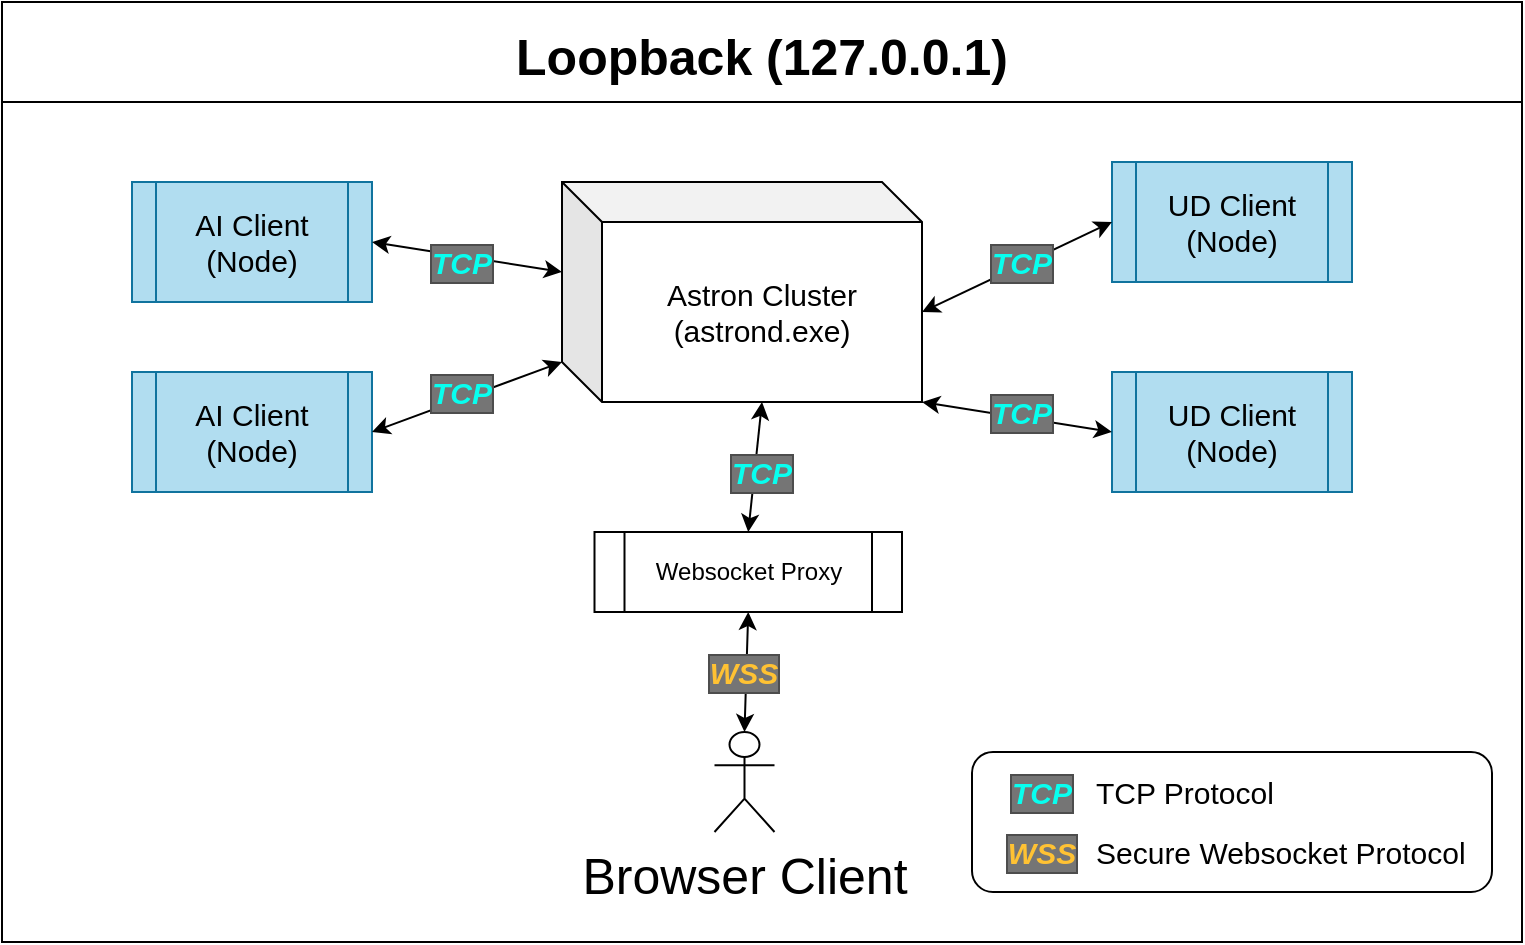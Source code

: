 <mxfile version="19.0.2" type="device" pages="2"><diagram name="Development" id="pn5XaNAnvUMOP5lcG3ZO"><mxGraphModel dx="1310" dy="801" grid="1" gridSize="10" guides="1" tooltips="1" connect="1" arrows="1" fold="1" page="1" pageScale="1" pageWidth="850" pageHeight="1100" math="0" shadow="0"><root><mxCell id="2EBktJLVDD4V8qMUGszI-0"/><mxCell id="2EBktJLVDD4V8qMUGszI-1" parent="2EBktJLVDD4V8qMUGszI-0"/><mxCell id="2EBktJLVDD4V8qMUGszI-9" value="Loopback (127.0.0.1)" style="swimlane;fontSize=25;startSize=50;" parent="2EBktJLVDD4V8qMUGszI-1" vertex="1"><mxGeometry x="45" y="70" width="760" height="470" as="geometry"/></mxCell><mxCell id="2EBktJLVDD4V8qMUGszI-10" value="" style="rounded=1;whiteSpace=wrap;html=1;labelBackgroundColor=none;labelBorderColor=none;fontSize=15;fontColor=default;" parent="2EBktJLVDD4V8qMUGszI-9" vertex="1"><mxGeometry x="485" y="375" width="260" height="70" as="geometry"/></mxCell><mxCell id="2EBktJLVDD4V8qMUGszI-13" value="Astron Cluster (astrond.exe)" style="shape=cube;whiteSpace=wrap;html=1;boundedLbl=1;backgroundOutline=1;darkOpacity=0.05;darkOpacity2=0.1;fontSize=15;" parent="2EBktJLVDD4V8qMUGszI-9" vertex="1"><mxGeometry x="280" y="90" width="180" height="110" as="geometry"/></mxCell><mxCell id="2EBktJLVDD4V8qMUGszI-26" value="AI Client (Node)" style="shape=process;whiteSpace=wrap;html=1;backgroundOutline=1;fontSize=15;fillColor=#b1ddf0;strokeColor=#10739e;" parent="2EBktJLVDD4V8qMUGszI-9" vertex="1"><mxGeometry x="65" y="90" width="120" height="60" as="geometry"/></mxCell><mxCell id="2EBktJLVDD4V8qMUGszI-27" value="AI Client (Node)" style="shape=process;whiteSpace=wrap;html=1;backgroundOutline=1;fontSize=15;fillColor=#b1ddf0;strokeColor=#10739e;" parent="2EBktJLVDD4V8qMUGszI-9" vertex="1"><mxGeometry x="65" y="185" width="120" height="60" as="geometry"/></mxCell><mxCell id="2EBktJLVDD4V8qMUGszI-28" value="UD Client (Node)" style="shape=process;whiteSpace=wrap;html=1;backgroundOutline=1;fontSize=15;fillColor=#b1ddf0;strokeColor=#10739e;" parent="2EBktJLVDD4V8qMUGszI-9" vertex="1"><mxGeometry x="555" y="185" width="120" height="60" as="geometry"/></mxCell><mxCell id="2EBktJLVDD4V8qMUGszI-29" value="UD Client (Node)" style="shape=process;whiteSpace=wrap;html=1;backgroundOutline=1;fontSize=15;fillColor=#b1ddf0;strokeColor=#10739e;" parent="2EBktJLVDD4V8qMUGszI-9" vertex="1"><mxGeometry x="555" y="80" width="120" height="60" as="geometry"/></mxCell><mxCell id="2EBktJLVDD4V8qMUGszI-30" value="" style="endArrow=classic;startArrow=classic;html=1;rounded=0;fontSize=15;exitX=1;exitY=0.5;exitDx=0;exitDy=0;entryX=0;entryY=0;entryDx=0;entryDy=90;entryPerimeter=0;" parent="2EBktJLVDD4V8qMUGszI-9" source="2EBktJLVDD4V8qMUGszI-27" target="2EBktJLVDD4V8qMUGszI-13" edge="1"><mxGeometry width="50" height="50" relative="1" as="geometry"><mxPoint x="350" y="185" as="sourcePoint"/><mxPoint x="400" y="135" as="targetPoint"/></mxGeometry></mxCell><mxCell id="2EBktJLVDD4V8qMUGszI-31" value="" style="endArrow=classic;startArrow=classic;html=1;rounded=0;fontSize=15;exitX=1;exitY=0.5;exitDx=0;exitDy=0;entryX=0;entryY=0;entryDx=0;entryDy=45;entryPerimeter=0;" parent="2EBktJLVDD4V8qMUGszI-9" source="2EBktJLVDD4V8qMUGszI-26" target="2EBktJLVDD4V8qMUGszI-13" edge="1"><mxGeometry width="50" height="50" relative="1" as="geometry"><mxPoint x="350" y="185" as="sourcePoint"/><mxPoint x="225" y="35" as="targetPoint"/></mxGeometry></mxCell><mxCell id="2EBktJLVDD4V8qMUGszI-32" value="" style="endArrow=classic;startArrow=classic;html=1;rounded=0;fontSize=15;exitX=0;exitY=0.5;exitDx=0;exitDy=0;entryX=1;entryY=1;entryDx=0;entryDy=0;entryPerimeter=0;" parent="2EBktJLVDD4V8qMUGszI-9" source="2EBktJLVDD4V8qMUGszI-28" target="2EBktJLVDD4V8qMUGszI-13" edge="1"><mxGeometry width="50" height="50" relative="1" as="geometry"><mxPoint x="350" y="185" as="sourcePoint"/><mxPoint x="400" y="135" as="targetPoint"/></mxGeometry></mxCell><mxCell id="2EBktJLVDD4V8qMUGszI-33" value="" style="endArrow=classic;startArrow=classic;html=1;rounded=0;fontSize=15;exitX=0;exitY=0.5;exitDx=0;exitDy=0;entryX=0;entryY=0;entryDx=180;entryDy=65;entryPerimeter=0;" parent="2EBktJLVDD4V8qMUGszI-9" source="2EBktJLVDD4V8qMUGszI-29" target="2EBktJLVDD4V8qMUGszI-13" edge="1"><mxGeometry width="50" height="50" relative="1" as="geometry"><mxPoint x="350" y="185" as="sourcePoint"/><mxPoint x="460" y="165" as="targetPoint"/></mxGeometry></mxCell><mxCell id="2EBktJLVDD4V8qMUGszI-35" value="TCP" style="text;html=1;strokeColor=none;fillColor=none;align=center;verticalAlign=middle;whiteSpace=wrap;rounded=0;fontSize=15;fontStyle=3;fontColor=#08FFEF;labelBackgroundColor=#757575;labelBorderColor=#4D4D4D;" parent="2EBktJLVDD4V8qMUGszI-9" vertex="1"><mxGeometry x="195" y="175" width="70" height="40" as="geometry"/></mxCell><mxCell id="2EBktJLVDD4V8qMUGszI-40" value="TCP" style="text;html=1;strokeColor=none;fillColor=none;align=center;verticalAlign=middle;whiteSpace=wrap;rounded=0;fontSize=15;fontStyle=3;fontColor=#08FFEF;labelBackgroundColor=#757575;labelBorderColor=#4D4D4D;" parent="2EBktJLVDD4V8qMUGszI-9" vertex="1"><mxGeometry x="485" y="375" width="70" height="40" as="geometry"/></mxCell><mxCell id="2EBktJLVDD4V8qMUGszI-41" value="WSS" style="text;html=1;strokeColor=none;fillColor=none;align=center;verticalAlign=middle;whiteSpace=wrap;rounded=0;fontSize=15;fontStyle=3;fontColor=#FFC233;labelBackgroundColor=#757575;labelBorderColor=#4D4D4D;" parent="2EBktJLVDD4V8qMUGszI-9" vertex="1"><mxGeometry x="485" y="405" width="70" height="40" as="geometry"/></mxCell><mxCell id="2EBktJLVDD4V8qMUGszI-42" value="Secure Websocket Protocol" style="text;html=1;strokeColor=none;fillColor=none;align=left;verticalAlign=middle;whiteSpace=wrap;rounded=0;fontSize=15;fontStyle=0;fontColor=default;labelBackgroundColor=none;labelBorderColor=none;" parent="2EBktJLVDD4V8qMUGszI-9" vertex="1"><mxGeometry x="545" y="405" width="190" height="40" as="geometry"/></mxCell><mxCell id="2EBktJLVDD4V8qMUGszI-43" value="TCP Protocol" style="text;html=1;strokeColor=none;fillColor=none;align=left;verticalAlign=middle;whiteSpace=wrap;rounded=0;fontSize=15;fontStyle=0;fontColor=default;labelBackgroundColor=none;labelBorderColor=none;" parent="2EBktJLVDD4V8qMUGszI-9" vertex="1"><mxGeometry x="545" y="375" width="190" height="40" as="geometry"/></mxCell><mxCell id="2EBktJLVDD4V8qMUGszI-4" value="Browser Client" style="shape=umlActor;verticalLabelPosition=bottom;verticalAlign=top;html=1;outlineConnect=0;fontSize=25;" parent="2EBktJLVDD4V8qMUGszI-9" vertex="1"><mxGeometry x="356.25" y="365" width="30" height="50" as="geometry"/></mxCell><mxCell id="2EBktJLVDD4V8qMUGszI-47" value="" style="endArrow=classic;startArrow=classic;html=1;rounded=0;fontSize=15;fontColor=#08FFEF;exitX=0.5;exitY=0;exitDx=0;exitDy=0;entryX=0;entryY=0;entryDx=100;entryDy=110;entryPerimeter=0;" parent="2EBktJLVDD4V8qMUGszI-9" source="aT9FyOb-DN_lfD_MsuW7-0" target="2EBktJLVDD4V8qMUGszI-13" edge="1"><mxGeometry width="50" height="50" relative="1" as="geometry"><mxPoint x="373.4" y="408.76" as="sourcePoint"/><mxPoint x="375" y="325" as="targetPoint"/></mxGeometry></mxCell><mxCell id="A0sKLA0BXX6gQ76hZ_CY-0" value="TCP" style="text;html=1;strokeColor=none;fillColor=none;align=center;verticalAlign=middle;whiteSpace=wrap;rounded=0;fontSize=15;fontStyle=3;fontColor=#08FFEF;labelBackgroundColor=#757575;labelBorderColor=#4D4D4D;" parent="2EBktJLVDD4V8qMUGszI-9" vertex="1"><mxGeometry x="195" y="110" width="70" height="40" as="geometry"/></mxCell><mxCell id="A0sKLA0BXX6gQ76hZ_CY-1" value="TCP" style="text;html=1;strokeColor=none;fillColor=none;align=center;verticalAlign=middle;whiteSpace=wrap;rounded=0;fontSize=15;fontStyle=3;fontColor=#08FFEF;labelBackgroundColor=#757575;labelBorderColor=#4D4D4D;" parent="2EBktJLVDD4V8qMUGszI-9" vertex="1"><mxGeometry x="475" y="110" width="70" height="40" as="geometry"/></mxCell><mxCell id="A0sKLA0BXX6gQ76hZ_CY-2" value="TCP" style="text;html=1;strokeColor=none;fillColor=none;align=center;verticalAlign=middle;whiteSpace=wrap;rounded=0;fontSize=15;fontStyle=3;fontColor=#08FFEF;labelBackgroundColor=#757575;labelBorderColor=#4D4D4D;" parent="2EBktJLVDD4V8qMUGszI-9" vertex="1"><mxGeometry x="475" y="185" width="70" height="40" as="geometry"/></mxCell><mxCell id="aT9FyOb-DN_lfD_MsuW7-0" value="Websocket Proxy" style="shape=process;whiteSpace=wrap;html=1;backgroundOutline=1;" parent="2EBktJLVDD4V8qMUGszI-9" vertex="1"><mxGeometry x="296.25" y="265" width="153.75" height="40" as="geometry"/></mxCell><mxCell id="aT9FyOb-DN_lfD_MsuW7-1" value="" style="endArrow=classic;startArrow=classic;html=1;rounded=0;exitX=0.5;exitY=0;exitDx=0;exitDy=0;exitPerimeter=0;entryX=0.5;entryY=1;entryDx=0;entryDy=0;" parent="2EBktJLVDD4V8qMUGszI-9" source="2EBktJLVDD4V8qMUGszI-4" target="aT9FyOb-DN_lfD_MsuW7-0" edge="1"><mxGeometry width="50" height="50" relative="1" as="geometry"><mxPoint x="355" y="215" as="sourcePoint"/><mxPoint x="405" y="165" as="targetPoint"/></mxGeometry></mxCell><mxCell id="LX0kHGNnC1zTiA4YAOmn-1" value="WSS" style="text;html=1;strokeColor=none;fillColor=none;align=center;verticalAlign=middle;whiteSpace=wrap;rounded=0;fontSize=15;fontStyle=3;fontColor=#FFC233;labelBackgroundColor=#757575;labelBorderColor=#4D4D4D;" parent="2EBktJLVDD4V8qMUGszI-9" vertex="1"><mxGeometry x="336.25" y="315" width="70" height="40" as="geometry"/></mxCell><mxCell id="aT9FyOb-DN_lfD_MsuW7-2" value="TCP" style="text;html=1;strokeColor=none;fillColor=none;align=center;verticalAlign=middle;whiteSpace=wrap;rounded=0;fontSize=15;fontStyle=3;fontColor=#08FFEF;labelBackgroundColor=#757575;labelBorderColor=#4D4D4D;" parent="2EBktJLVDD4V8qMUGszI-9" vertex="1"><mxGeometry x="345" y="215" width="70" height="40" as="geometry"/></mxCell></root></mxGraphModel></diagram><diagram id="g0kBp_kOdmHf5nKhNuLu" name="Production"><mxGraphModel dx="1747" dy="1068" grid="1" gridSize="10" guides="1" tooltips="1" connect="1" arrows="1" fold="1" page="1" pageScale="1" pageWidth="850" pageHeight="1100" math="0" shadow="0"><root><mxCell id="0"/><mxCell id="1" parent="0"/><mxCell id="HdzZoYg037R56Vf22ij_-2" value="Public Internet" style="ellipse;shape=cloud;whiteSpace=wrap;html=1;align=center;fontSize=25;" parent="1" vertex="1"><mxGeometry x="125" y="810" width="520" height="110" as="geometry"/></mxCell><mxCell id="HdzZoYg037R56Vf22ij_-3" value="Browser Client" style="shape=umlActor;verticalLabelPosition=bottom;verticalAlign=top;html=1;outlineConnect=0;fontSize=25;" parent="1" vertex="1"><mxGeometry x="195" y="960" width="30" height="50" as="geometry"/></mxCell><mxCell id="HdzZoYg037R56Vf22ij_-4" value="Browser Client" style="shape=umlActor;verticalLabelPosition=bottom;verticalAlign=top;html=1;outlineConnect=0;fontSize=25;" parent="1" vertex="1"><mxGeometry x="395" y="990" width="30" height="50" as="geometry"/></mxCell><mxCell id="HdzZoYg037R56Vf22ij_-5" value="Browser Client" style="shape=umlActor;verticalLabelPosition=bottom;verticalAlign=top;html=1;outlineConnect=0;fontSize=25;" parent="1" vertex="1"><mxGeometry x="590" y="960" width="30" height="50" as="geometry"/></mxCell><mxCell id="HdzZoYg037R56Vf22ij_-6" value="" style="endArrow=classic;startArrow=classic;html=1;rounded=0;fontSize=25;exitX=0.5;exitY=0;exitDx=0;exitDy=0;exitPerimeter=0;entryX=0.31;entryY=0.8;entryDx=0;entryDy=0;entryPerimeter=0;" parent="1" source="HdzZoYg037R56Vf22ij_-3" target="HdzZoYg037R56Vf22ij_-2" edge="1"><mxGeometry width="50" height="50" relative="1" as="geometry"><mxPoint x="385" y="860" as="sourcePoint"/><mxPoint x="435" y="810" as="targetPoint"/></mxGeometry></mxCell><mxCell id="HdzZoYg037R56Vf22ij_-7" value="" style="endArrow=classic;startArrow=classic;html=1;rounded=0;fontSize=25;exitX=0.5;exitY=0;exitDx=0;exitDy=0;exitPerimeter=0;entryX=0.55;entryY=0.95;entryDx=0;entryDy=0;entryPerimeter=0;" parent="1" source="HdzZoYg037R56Vf22ij_-4" target="HdzZoYg037R56Vf22ij_-2" edge="1"><mxGeometry width="50" height="50" relative="1" as="geometry"><mxPoint x="385" y="860" as="sourcePoint"/><mxPoint x="435" y="810" as="targetPoint"/></mxGeometry></mxCell><mxCell id="HdzZoYg037R56Vf22ij_-8" value="" style="endArrow=classic;startArrow=classic;html=1;rounded=0;fontSize=25;exitX=0.5;exitY=0;exitDx=0;exitDy=0;exitPerimeter=0;entryX=0.8;entryY=0.8;entryDx=0;entryDy=0;entryPerimeter=0;" parent="1" source="HdzZoYg037R56Vf22ij_-5" target="HdzZoYg037R56Vf22ij_-2" edge="1"><mxGeometry width="50" height="50" relative="1" as="geometry"><mxPoint x="385" y="860" as="sourcePoint"/><mxPoint x="435" y="810" as="targetPoint"/></mxGeometry></mxCell><mxCell id="HdzZoYg037R56Vf22ij_-12" value="Virtual Private Cloud (VPC)" style="swimlane;fontSize=25;startSize=50;" parent="1" vertex="1"><mxGeometry x="20" y="20" width="810" height="780" as="geometry"/></mxCell><mxCell id="HdzZoYg037R56Vf22ij_-71" value="" style="rounded=1;whiteSpace=wrap;html=1;labelBackgroundColor=none;labelBorderColor=none;fontSize=15;fontColor=default;" parent="HdzZoYg037R56Vf22ij_-12" vertex="1"><mxGeometry x="530" y="690" width="260" height="70" as="geometry"/></mxCell><mxCell id="HdzZoYg037R56Vf22ij_-15" value="Load Balancer" style="ellipse;whiteSpace=wrap;html=1;fontSize=15;" parent="HdzZoYg037R56Vf22ij_-12" vertex="1"><mxGeometry x="312.49" y="650" width="155" height="50" as="geometry"/></mxCell><mxCell id="HdzZoYg037R56Vf22ij_-17" value="Client Agent" style="shape=cube;whiteSpace=wrap;html=1;boundedLbl=1;backgroundOutline=1;darkOpacity=0.05;darkOpacity2=0.1;fontSize=15;fillColor=#fad9d5;strokeColor=#ae4132;" parent="HdzZoYg037R56Vf22ij_-12" vertex="1"><mxGeometry x="313.71" y="430" width="130" height="60" as="geometry"/></mxCell><mxCell id="HdzZoYg037R56Vf22ij_-20" value="Message Director" style="shape=cube;whiteSpace=wrap;html=1;boundedLbl=1;backgroundOutline=1;darkOpacity=0.05;darkOpacity2=0.1;fontSize=15;" parent="HdzZoYg037R56Vf22ij_-12" vertex="1"><mxGeometry x="309.96" y="280" width="136.27" height="90" as="geometry"/></mxCell><mxCell id="HdzZoYg037R56Vf22ij_-44" value="Network Firewall" style="rounded=0;whiteSpace=wrap;html=1;fontSize=15;" parent="HdzZoYg037R56Vf22ij_-12" vertex="1"><mxGeometry x="304.99" y="720" width="170" height="40" as="geometry"/></mxCell><mxCell id="HdzZoYg037R56Vf22ij_-67" value="TCP" style="text;html=1;strokeColor=none;fillColor=none;align=center;verticalAlign=middle;whiteSpace=wrap;rounded=0;fontSize=15;fontStyle=3;fontColor=#08FFEF;labelBackgroundColor=#757575;labelBorderColor=#4D4D4D;" parent="HdzZoYg037R56Vf22ij_-12" vertex="1"><mxGeometry x="530" y="690" width="70" height="40" as="geometry"/></mxCell><mxCell id="HdzZoYg037R56Vf22ij_-68" value="WSS" style="text;html=1;strokeColor=none;fillColor=none;align=center;verticalAlign=middle;whiteSpace=wrap;rounded=0;fontSize=15;fontStyle=3;fontColor=#FFC233;labelBackgroundColor=#757575;labelBorderColor=#4D4D4D;" parent="HdzZoYg037R56Vf22ij_-12" vertex="1"><mxGeometry x="530" y="720" width="70" height="40" as="geometry"/></mxCell><mxCell id="HdzZoYg037R56Vf22ij_-69" value="Secure Websocket Protocol" style="text;html=1;strokeColor=none;fillColor=none;align=left;verticalAlign=middle;whiteSpace=wrap;rounded=0;fontSize=15;fontStyle=0;fontColor=default;labelBackgroundColor=none;labelBorderColor=none;" parent="HdzZoYg037R56Vf22ij_-12" vertex="1"><mxGeometry x="590" y="720" width="190" height="40" as="geometry"/></mxCell><mxCell id="HdzZoYg037R56Vf22ij_-70" value="TCP Protocol" style="text;html=1;strokeColor=none;fillColor=none;align=left;verticalAlign=middle;whiteSpace=wrap;rounded=0;fontSize=15;fontStyle=0;fontColor=default;labelBackgroundColor=none;labelBorderColor=none;" parent="HdzZoYg037R56Vf22ij_-12" vertex="1"><mxGeometry x="590" y="690" width="190" height="40" as="geometry"/></mxCell><mxCell id="LgfMO1QONRKG-hof3Pja-1" value="Websocket Proxy" style="shape=cube;whiteSpace=wrap;html=1;boundedLbl=1;backgroundOutline=1;darkOpacity=0.05;darkOpacity2=0.1;fontSize=15;" vertex="1" parent="HdzZoYg037R56Vf22ij_-12"><mxGeometry x="294.97" y="550" width="170" height="50" as="geometry"/></mxCell><mxCell id="LgfMO1QONRKG-hof3Pja-5" value="Database State Server" style="shape=cylinder3;whiteSpace=wrap;html=1;boundedLbl=1;backgroundOutline=1;size=15;fontSize=15;fillColor=#fad7ac;strokeColor=#b46504;" vertex="1" parent="HdzZoYg037R56Vf22ij_-12"><mxGeometry x="549.98" y="260" width="105" height="110" as="geometry"/></mxCell><mxCell id="LgfMO1QONRKG-hof3Pja-8" value="Client Agent" style="shape=cube;whiteSpace=wrap;html=1;boundedLbl=1;backgroundOutline=1;darkOpacity=0.05;darkOpacity2=0.1;fontSize=15;fillColor=#fad9d5;strokeColor=#ae4132;" vertex="1" parent="HdzZoYg037R56Vf22ij_-12"><mxGeometry x="503.72" y="430" width="130" height="60" as="geometry"/></mxCell><mxCell id="LgfMO1QONRKG-hof3Pja-9" value="Websocket Proxy" style="shape=cube;whiteSpace=wrap;html=1;boundedLbl=1;backgroundOutline=1;darkOpacity=0.05;darkOpacity2=0.1;fontSize=15;" vertex="1" parent="HdzZoYg037R56Vf22ij_-12"><mxGeometry x="484.98" y="550" width="170" height="50" as="geometry"/></mxCell><mxCell id="LgfMO1QONRKG-hof3Pja-10" value="Client Agent" style="shape=cube;whiteSpace=wrap;html=1;boundedLbl=1;backgroundOutline=1;darkOpacity=0.05;darkOpacity2=0.1;fontSize=15;fillColor=#fad9d5;strokeColor=#ae4132;" vertex="1" parent="HdzZoYg037R56Vf22ij_-12"><mxGeometry x="126.22" y="430" width="130" height="60" as="geometry"/></mxCell><mxCell id="LgfMO1QONRKG-hof3Pja-11" value="Websocket Proxy" style="shape=cube;whiteSpace=wrap;html=1;boundedLbl=1;backgroundOutline=1;darkOpacity=0.05;darkOpacity2=0.1;fontSize=15;" vertex="1" parent="HdzZoYg037R56Vf22ij_-12"><mxGeometry x="107.48" y="550" width="170" height="50" as="geometry"/></mxCell><mxCell id="LgfMO1QONRKG-hof3Pja-29" value="" style="endArrow=none;html=1;rounded=0;fontSize=15;exitX=0;exitY=0;exitDx=55;exitDy=0;exitPerimeter=0;entryX=0;entryY=0;entryDx=78.135;entryDy=90;entryPerimeter=0;" edge="1" parent="HdzZoYg037R56Vf22ij_-12" source="HdzZoYg037R56Vf22ij_-17" target="HdzZoYg037R56Vf22ij_-20"><mxGeometry width="50" height="50" relative="1" as="geometry"><mxPoint x="380" y="450" as="sourcePoint"/><mxPoint x="381" y="380" as="targetPoint"/></mxGeometry></mxCell><mxCell id="LgfMO1QONRKG-hof3Pja-30" value="" style="endArrow=none;html=1;rounded=0;fontSize=15;exitX=0;exitY=0;exitDx=55;exitDy=0;exitPerimeter=0;entryX=0;entryY=0;entryDx=78.135;entryDy=90;entryPerimeter=0;" edge="1" parent="HdzZoYg037R56Vf22ij_-12" source="LgfMO1QONRKG-hof3Pja-10" target="HdzZoYg037R56Vf22ij_-20"><mxGeometry width="50" height="50" relative="1" as="geometry"><mxPoint x="380" y="450" as="sourcePoint"/><mxPoint x="380" y="380" as="targetPoint"/></mxGeometry></mxCell><mxCell id="LgfMO1QONRKG-hof3Pja-31" value="" style="endArrow=none;html=1;rounded=0;fontSize=15;exitX=0;exitY=0;exitDx=55;exitDy=0;exitPerimeter=0;entryX=0;entryY=0;entryDx=78.135;entryDy=90;entryPerimeter=0;" edge="1" parent="HdzZoYg037R56Vf22ij_-12" source="LgfMO1QONRKG-hof3Pja-8" target="HdzZoYg037R56Vf22ij_-20"><mxGeometry width="50" height="50" relative="1" as="geometry"><mxPoint x="380" y="450" as="sourcePoint"/><mxPoint x="380" y="380" as="targetPoint"/></mxGeometry></mxCell><mxCell id="LgfMO1QONRKG-hof3Pja-34" value="Event Logger" style="shape=cube;whiteSpace=wrap;html=1;boundedLbl=1;backgroundOutline=1;darkOpacity=0.05;darkOpacity2=0.1;fontSize=15;fillColor=#b0e3e6;strokeColor=#0e8088;" vertex="1" parent="HdzZoYg037R56Vf22ij_-12"><mxGeometry x="117.48" y="260" width="110" height="90" as="geometry"/></mxCell><mxCell id="LgfMO1QONRKG-hof3Pja-38" value="" style="endArrow=none;html=1;rounded=0;shadow=0;sketch=0;fontSize=15;strokeWidth=1;exitX=0.5;exitY=0;exitDx=0;exitDy=0;entryX=0;entryY=0;entryDx=95;entryDy=50;entryPerimeter=0;" edge="1" parent="HdzZoYg037R56Vf22ij_-12" source="HdzZoYg037R56Vf22ij_-15" target="LgfMO1QONRKG-hof3Pja-1"><mxGeometry width="50" height="50" relative="1" as="geometry"><mxPoint x="340" y="640" as="sourcePoint"/><mxPoint x="390" y="590" as="targetPoint"/></mxGeometry></mxCell><mxCell id="LgfMO1QONRKG-hof3Pja-40" value="" style="endArrow=none;html=1;rounded=0;shadow=0;sketch=0;fontSize=15;strokeWidth=1;exitX=1;exitY=0;exitDx=0;exitDy=0;entryX=0;entryY=0;entryDx=95;entryDy=50;entryPerimeter=0;" edge="1" parent="HdzZoYg037R56Vf22ij_-12" source="HdzZoYg037R56Vf22ij_-15" target="LgfMO1QONRKG-hof3Pja-9"><mxGeometry width="50" height="50" relative="1" as="geometry"><mxPoint x="340" y="640" as="sourcePoint"/><mxPoint x="390" y="590" as="targetPoint"/></mxGeometry></mxCell><mxCell id="LgfMO1QONRKG-hof3Pja-41" value="" style="endArrow=none;html=1;rounded=0;shadow=0;sketch=0;fontSize=15;strokeWidth=1;exitX=0;exitY=0;exitDx=0;exitDy=0;entryX=0;entryY=0;entryDx=95;entryDy=50;entryPerimeter=0;" edge="1" parent="HdzZoYg037R56Vf22ij_-12" source="HdzZoYg037R56Vf22ij_-15" target="LgfMO1QONRKG-hof3Pja-11"><mxGeometry width="50" height="50" relative="1" as="geometry"><mxPoint x="340" y="640" as="sourcePoint"/><mxPoint x="390" y="590" as="targetPoint"/></mxGeometry></mxCell><mxCell id="LgfMO1QONRKG-hof3Pja-15" value="WSS" style="text;html=1;strokeColor=none;fillColor=none;align=center;verticalAlign=middle;whiteSpace=wrap;rounded=0;fontSize=15;fontStyle=3;fontColor=#FFC233;labelBackgroundColor=#757575;labelBorderColor=#4D4D4D;" vertex="1" parent="HdzZoYg037R56Vf22ij_-12"><mxGeometry x="258.74" y="620" width="70" height="40" as="geometry"/></mxCell><mxCell id="LgfMO1QONRKG-hof3Pja-42" value="WSS" style="text;html=1;strokeColor=none;fillColor=none;align=center;verticalAlign=middle;whiteSpace=wrap;rounded=0;fontSize=15;fontStyle=3;fontColor=#FFC233;labelBackgroundColor=#757575;labelBorderColor=#4D4D4D;" vertex="1" parent="HdzZoYg037R56Vf22ij_-12"><mxGeometry x="354.99" y="610" width="70" height="40" as="geometry"/></mxCell><mxCell id="LgfMO1QONRKG-hof3Pja-43" value="WSS" style="text;html=1;strokeColor=none;fillColor=none;align=center;verticalAlign=middle;whiteSpace=wrap;rounded=0;fontSize=15;fontStyle=3;fontColor=#FFC233;labelBackgroundColor=#757575;labelBorderColor=#4D4D4D;" vertex="1" parent="HdzZoYg037R56Vf22ij_-12"><mxGeometry x="446.23" y="620" width="70" height="40" as="geometry"/></mxCell><mxCell id="LgfMO1QONRKG-hof3Pja-44" value="" style="endArrow=none;html=1;rounded=0;shadow=0;sketch=0;fontSize=15;strokeWidth=1;exitX=0.5;exitY=0;exitDx=0;exitDy=0;entryX=0.5;entryY=1;entryDx=0;entryDy=0;" edge="1" parent="HdzZoYg037R56Vf22ij_-12" source="HdzZoYg037R56Vf22ij_-44" target="HdzZoYg037R56Vf22ij_-15"><mxGeometry width="50" height="50" relative="1" as="geometry"><mxPoint x="340" y="590" as="sourcePoint"/><mxPoint x="390" y="540" as="targetPoint"/></mxGeometry></mxCell><mxCell id="LgfMO1QONRKG-hof3Pja-45" value="" style="endArrow=none;html=1;rounded=0;shadow=0;sketch=0;fontSize=15;strokeWidth=1;exitX=0;exitY=0;exitDx=75;exitDy=0;exitPerimeter=0;entryX=0;entryY=0;entryDx=75;entryDy=60;entryPerimeter=0;" edge="1" parent="HdzZoYg037R56Vf22ij_-12" source="LgfMO1QONRKG-hof3Pja-11" target="LgfMO1QONRKG-hof3Pja-10"><mxGeometry width="50" height="50" relative="1" as="geometry"><mxPoint x="340" y="470" as="sourcePoint"/><mxPoint x="390" y="420" as="targetPoint"/></mxGeometry></mxCell><mxCell id="LgfMO1QONRKG-hof3Pja-46" value="" style="endArrow=none;html=1;rounded=0;shadow=0;sketch=0;fontSize=15;strokeWidth=1;exitX=0;exitY=0;exitDx=75;exitDy=0;exitPerimeter=0;entryX=0;entryY=0;entryDx=75;entryDy=60;entryPerimeter=0;" edge="1" parent="HdzZoYg037R56Vf22ij_-12" source="LgfMO1QONRKG-hof3Pja-1" target="HdzZoYg037R56Vf22ij_-17"><mxGeometry width="50" height="50" relative="1" as="geometry"><mxPoint x="340" y="470" as="sourcePoint"/><mxPoint x="390" y="420" as="targetPoint"/></mxGeometry></mxCell><mxCell id="LgfMO1QONRKG-hof3Pja-47" value="" style="endArrow=none;html=1;rounded=0;shadow=0;sketch=0;fontSize=15;strokeWidth=1;exitX=0;exitY=0;exitDx=75;exitDy=0;exitPerimeter=0;entryX=0;entryY=0;entryDx=75;entryDy=60;entryPerimeter=0;" edge="1" parent="HdzZoYg037R56Vf22ij_-12" source="LgfMO1QONRKG-hof3Pja-9" target="LgfMO1QONRKG-hof3Pja-8"><mxGeometry width="50" height="50" relative="1" as="geometry"><mxPoint x="340" y="470" as="sourcePoint"/><mxPoint x="390" y="420" as="targetPoint"/></mxGeometry></mxCell><mxCell id="dO3i4t3DeQSKxWWex0qA-3" value="TCP" style="text;html=1;strokeColor=none;fillColor=none;align=center;verticalAlign=middle;whiteSpace=wrap;rounded=0;fontSize=15;fontStyle=3;fontColor=#08FFEF;labelBackgroundColor=#757575;labelBorderColor=#4D4D4D;" parent="HdzZoYg037R56Vf22ij_-12" vertex="1"><mxGeometry x="157.48" y="500" width="70" height="40" as="geometry"/></mxCell><mxCell id="LgfMO1QONRKG-hof3Pja-48" value="TCP" style="text;html=1;strokeColor=none;fillColor=none;align=center;verticalAlign=middle;whiteSpace=wrap;rounded=0;fontSize=15;fontStyle=3;fontColor=#08FFEF;labelBackgroundColor=#757575;labelBorderColor=#4D4D4D;" vertex="1" parent="HdzZoYg037R56Vf22ij_-12"><mxGeometry x="344.97" y="500" width="70" height="40" as="geometry"/></mxCell><mxCell id="LgfMO1QONRKG-hof3Pja-49" value="TCP" style="text;html=1;strokeColor=none;fillColor=none;align=center;verticalAlign=middle;whiteSpace=wrap;rounded=0;fontSize=15;fontStyle=3;fontColor=#08FFEF;labelBackgroundColor=#757575;labelBorderColor=#4D4D4D;" vertex="1" parent="HdzZoYg037R56Vf22ij_-12"><mxGeometry x="534.98" y="500" width="70" height="40" as="geometry"/></mxCell><mxCell id="LgfMO1QONRKG-hof3Pja-50" value="" style="endArrow=none;html=1;rounded=0;shadow=0;sketch=0;fontSize=15;strokeWidth=1;entryX=0;entryY=0;entryDx=0;entryDy=35;entryPerimeter=0;exitX=0;exitY=0;exitDx=110;exitDy=55;exitPerimeter=0;" edge="1" parent="HdzZoYg037R56Vf22ij_-12" source="LgfMO1QONRKG-hof3Pja-34" target="HdzZoYg037R56Vf22ij_-20"><mxGeometry width="50" height="50" relative="1" as="geometry"><mxPoint x="340" y="460" as="sourcePoint"/><mxPoint x="390" y="410" as="targetPoint"/></mxGeometry></mxCell><mxCell id="LgfMO1QONRKG-hof3Pja-51" value="" style="endArrow=none;html=1;rounded=0;shadow=0;sketch=0;fontSize=15;strokeWidth=1;entryX=0;entryY=0;entryDx=136.27;entryDy=55;entryPerimeter=0;exitX=0;exitY=0;exitDx=0;exitDy=75;exitPerimeter=0;" edge="1" parent="HdzZoYg037R56Vf22ij_-12" source="LgfMO1QONRKG-hof3Pja-5" target="HdzZoYg037R56Vf22ij_-20"><mxGeometry width="50" height="50" relative="1" as="geometry"><mxPoint x="340" y="460" as="sourcePoint"/><mxPoint x="390" y="410" as="targetPoint"/></mxGeometry></mxCell><mxCell id="LgfMO1QONRKG-hof3Pja-52" value="Security Filtering" style="text;html=1;strokeColor=none;fillColor=none;align=center;verticalAlign=middle;whiteSpace=wrap;rounded=0;fontSize=15;" vertex="1" parent="HdzZoYg037R56Vf22ij_-12"><mxGeometry x="680" y="420" width="120" height="40" as="geometry"/></mxCell><mxCell id="LgfMO1QONRKG-hof3Pja-53" value="Trusted Zone" style="text;html=1;strokeColor=none;fillColor=none;align=center;verticalAlign=middle;whiteSpace=wrap;rounded=0;fontSize=15;" vertex="1" parent="HdzZoYg037R56Vf22ij_-12"><mxGeometry x="690" y="360" width="100" height="40" as="geometry"/></mxCell><mxCell id="LgfMO1QONRKG-hof3Pja-55" value="Virtual Machine" style="swimlane;fontSize=15;startSize=23;" vertex="1" parent="HdzZoYg037R56Vf22ij_-12"><mxGeometry x="88.73" y="80" width="195.02" height="140" as="geometry"/></mxCell><mxCell id="LgfMO1QONRKG-hof3Pja-56" value="State Server" style="shape=process;whiteSpace=wrap;html=1;backgroundOutline=1;fontSize=15;fillColor=#fad7ac;strokeColor=#b46504;" vertex="1" parent="LgfMO1QONRKG-hof3Pja-55"><mxGeometry x="28.12" y="80" width="133.75" height="50" as="geometry"/></mxCell><mxCell id="HdzZoYg037R56Vf22ij_-36" value="AI" style="shape=process;whiteSpace=wrap;html=1;backgroundOutline=1;fontSize=15;fillColor=#b1ddf0;strokeColor=#10739e;" parent="LgfMO1QONRKG-hof3Pja-55" vertex="1"><mxGeometry x="10.03" y="40" width="47.46" height="30" as="geometry"/></mxCell><mxCell id="LgfMO1QONRKG-hof3Pja-60" value="AI" style="shape=process;whiteSpace=wrap;html=1;backgroundOutline=1;fontSize=15;fillColor=#b1ddf0;strokeColor=#10739e;" vertex="1" parent="LgfMO1QONRKG-hof3Pja-55"><mxGeometry x="71.27" y="40" width="47.46" height="30" as="geometry"/></mxCell><mxCell id="LgfMO1QONRKG-hof3Pja-61" value="AI" style="shape=process;whiteSpace=wrap;html=1;backgroundOutline=1;fontSize=15;fillColor=#b1ddf0;strokeColor=#10739e;" vertex="1" parent="LgfMO1QONRKG-hof3Pja-55"><mxGeometry x="135.03" y="40" width="47.46" height="30" as="geometry"/></mxCell><mxCell id="LgfMO1QONRKG-hof3Pja-62" value="" style="endArrow=none;html=1;rounded=0;shadow=0;sketch=0;fontSize=15;strokeWidth=1;entryX=0;entryY=0;entryDx=0;entryDy=0;entryPerimeter=0;exitX=0.5;exitY=1;exitDx=0;exitDy=0;" edge="1" parent="HdzZoYg037R56Vf22ij_-12" source="LgfMO1QONRKG-hof3Pja-55" target="HdzZoYg037R56Vf22ij_-20"><mxGeometry width="50" height="50" relative="1" as="geometry"><mxPoint x="270" y="440" as="sourcePoint"/><mxPoint x="320" y="390" as="targetPoint"/></mxGeometry></mxCell><mxCell id="LgfMO1QONRKG-hof3Pja-63" value="Virtual Machine" style="swimlane;fontSize=15;startSize=23;" vertex="1" parent="HdzZoYg037R56Vf22ij_-12"><mxGeometry x="303.73" y="80" width="195.02" height="140" as="geometry"/></mxCell><mxCell id="LgfMO1QONRKG-hof3Pja-64" value="State Server" style="shape=process;whiteSpace=wrap;html=1;backgroundOutline=1;fontSize=15;fillColor=#fad7ac;strokeColor=#b46504;" vertex="1" parent="LgfMO1QONRKG-hof3Pja-63"><mxGeometry x="28.12" y="80" width="133.75" height="50" as="geometry"/></mxCell><mxCell id="LgfMO1QONRKG-hof3Pja-65" value="AI" style="shape=process;whiteSpace=wrap;html=1;backgroundOutline=1;fontSize=15;fillColor=#b1ddf0;strokeColor=#10739e;" vertex="1" parent="LgfMO1QONRKG-hof3Pja-63"><mxGeometry x="10.03" y="40" width="47.46" height="30" as="geometry"/></mxCell><mxCell id="LgfMO1QONRKG-hof3Pja-66" value="AI" style="shape=process;whiteSpace=wrap;html=1;backgroundOutline=1;fontSize=15;fillColor=#b1ddf0;strokeColor=#10739e;" vertex="1" parent="LgfMO1QONRKG-hof3Pja-63"><mxGeometry x="71.27" y="40" width="47.46" height="30" as="geometry"/></mxCell><mxCell id="LgfMO1QONRKG-hof3Pja-67" value="AI" style="shape=process;whiteSpace=wrap;html=1;backgroundOutline=1;fontSize=15;fillColor=#b1ddf0;strokeColor=#10739e;" vertex="1" parent="LgfMO1QONRKG-hof3Pja-63"><mxGeometry x="135.03" y="40" width="47.46" height="30" as="geometry"/></mxCell><mxCell id="LgfMO1QONRKG-hof3Pja-68" value="" style="endArrow=none;html=1;rounded=0;shadow=0;sketch=0;fontSize=15;strokeWidth=1;entryX=0.5;entryY=1;entryDx=0;entryDy=0;exitX=0;exitY=0;exitDx=58.135;exitDy=0;exitPerimeter=0;" edge="1" parent="HdzZoYg037R56Vf22ij_-12" source="HdzZoYg037R56Vf22ij_-20" target="LgfMO1QONRKG-hof3Pja-63"><mxGeometry width="50" height="50" relative="1" as="geometry"><mxPoint x="410" y="260" as="sourcePoint"/><mxPoint x="320" y="390" as="targetPoint"/></mxGeometry></mxCell><mxCell id="LgfMO1QONRKG-hof3Pja-69" value="Virtual Machine" style="swimlane;fontSize=15;" vertex="1" parent="HdzZoYg037R56Vf22ij_-12"><mxGeometry x="516.23" y="90" width="190" height="120" as="geometry"/></mxCell><mxCell id="LgfMO1QONRKG-hof3Pja-71" value="UD" style="shape=process;whiteSpace=wrap;html=1;backgroundOutline=1;fontSize=15;fillColor=#b1ddf0;strokeColor=#10739e;" vertex="1" parent="LgfMO1QONRKG-hof3Pja-69"><mxGeometry x="26.88" y="35" width="61.87" height="30" as="geometry"/></mxCell><mxCell id="LgfMO1QONRKG-hof3Pja-72" value="UD" style="shape=process;whiteSpace=wrap;html=1;backgroundOutline=1;fontSize=15;fillColor=#b1ddf0;strokeColor=#10739e;" vertex="1" parent="LgfMO1QONRKG-hof3Pja-69"><mxGeometry x="96.88" y="35" width="66.23" height="30" as="geometry"/></mxCell><mxCell id="LgfMO1QONRKG-hof3Pja-73" value="UD" style="shape=process;whiteSpace=wrap;html=1;backgroundOutline=1;fontSize=15;fillColor=#b1ddf0;strokeColor=#10739e;" vertex="1" parent="LgfMO1QONRKG-hof3Pja-69"><mxGeometry x="26.88" y="75" width="61.87" height="30" as="geometry"/></mxCell><mxCell id="LgfMO1QONRKG-hof3Pja-74" value="UD" style="shape=process;whiteSpace=wrap;html=1;backgroundOutline=1;fontSize=15;fillColor=#b1ddf0;strokeColor=#10739e;" vertex="1" parent="LgfMO1QONRKG-hof3Pja-69"><mxGeometry x="96.88" y="75" width="66.23" height="30" as="geometry"/></mxCell><mxCell id="LgfMO1QONRKG-hof3Pja-70" value="" style="endArrow=none;html=1;rounded=0;shadow=0;sketch=0;fontSize=15;strokeWidth=1;entryX=0.5;entryY=1;entryDx=0;entryDy=0;exitX=0;exitY=0;exitDx=126.27;exitDy=10;exitPerimeter=0;" edge="1" parent="HdzZoYg037R56Vf22ij_-12" source="HdzZoYg037R56Vf22ij_-20" target="LgfMO1QONRKG-hof3Pja-69"><mxGeometry width="50" height="50" relative="1" as="geometry"><mxPoint x="300" y="440" as="sourcePoint"/><mxPoint x="350" y="390" as="targetPoint"/></mxGeometry></mxCell><mxCell id="HdzZoYg037R56Vf22ij_-48" value="WSS" style="text;html=1;strokeColor=none;fillColor=none;align=center;verticalAlign=middle;whiteSpace=wrap;rounded=0;fontSize=15;fontStyle=3;fontColor=#FFC233;labelBackgroundColor=#757575;labelBorderColor=#4D4D4D;" parent="1" vertex="1"><mxGeometry x="215" y="910" width="70" height="40" as="geometry"/></mxCell><mxCell id="HdzZoYg037R56Vf22ij_-50" value="WSS" style="text;html=1;strokeColor=none;fillColor=none;align=center;verticalAlign=middle;whiteSpace=wrap;rounded=0;fontSize=15;fontStyle=3;fontColor=#FFC233;labelBackgroundColor=#757575;labelBorderColor=#4D4D4D;" parent="1" vertex="1"><mxGeometry x="375" y="930" width="70" height="40" as="geometry"/></mxCell><mxCell id="HdzZoYg037R56Vf22ij_-52" value="WSS" style="text;html=1;strokeColor=none;fillColor=none;align=center;verticalAlign=middle;whiteSpace=wrap;rounded=0;fontSize=15;fontStyle=3;fontColor=#FFC233;labelBackgroundColor=#757575;labelBorderColor=#4D4D4D;" parent="1" vertex="1"><mxGeometry x="540" y="910" width="70" height="40" as="geometry"/></mxCell><mxCell id="HdzZoYg037R56Vf22ij_-58" value="" style="endArrow=classic;startArrow=classic;html=1;rounded=0;fontSize=15;fontColor=#08FFEF;exitX=0.545;exitY=0.132;exitDx=0;exitDy=0;exitPerimeter=0;entryX=0.5;entryY=1;entryDx=0;entryDy=0;" parent="1" source="HdzZoYg037R56Vf22ij_-2" target="HdzZoYg037R56Vf22ij_-44" edge="1"><mxGeometry width="50" height="50" relative="1" as="geometry"><mxPoint x="345" y="550" as="sourcePoint"/><mxPoint x="395" y="500" as="targetPoint"/></mxGeometry></mxCell><mxCell id="LgfMO1QONRKG-hof3Pja-37" value="" style="endArrow=none;dashed=1;html=1;fontSize=15;strokeWidth=2;rounded=1;opacity=30;shadow=0;sketch=1;" edge="1" parent="1"><mxGeometry width="50" height="50" relative="1" as="geometry"><mxPoint x="20" y="430" as="sourcePoint"/><mxPoint x="820" y="430" as="targetPoint"/></mxGeometry></mxCell></root></mxGraphModel></diagram></mxfile>